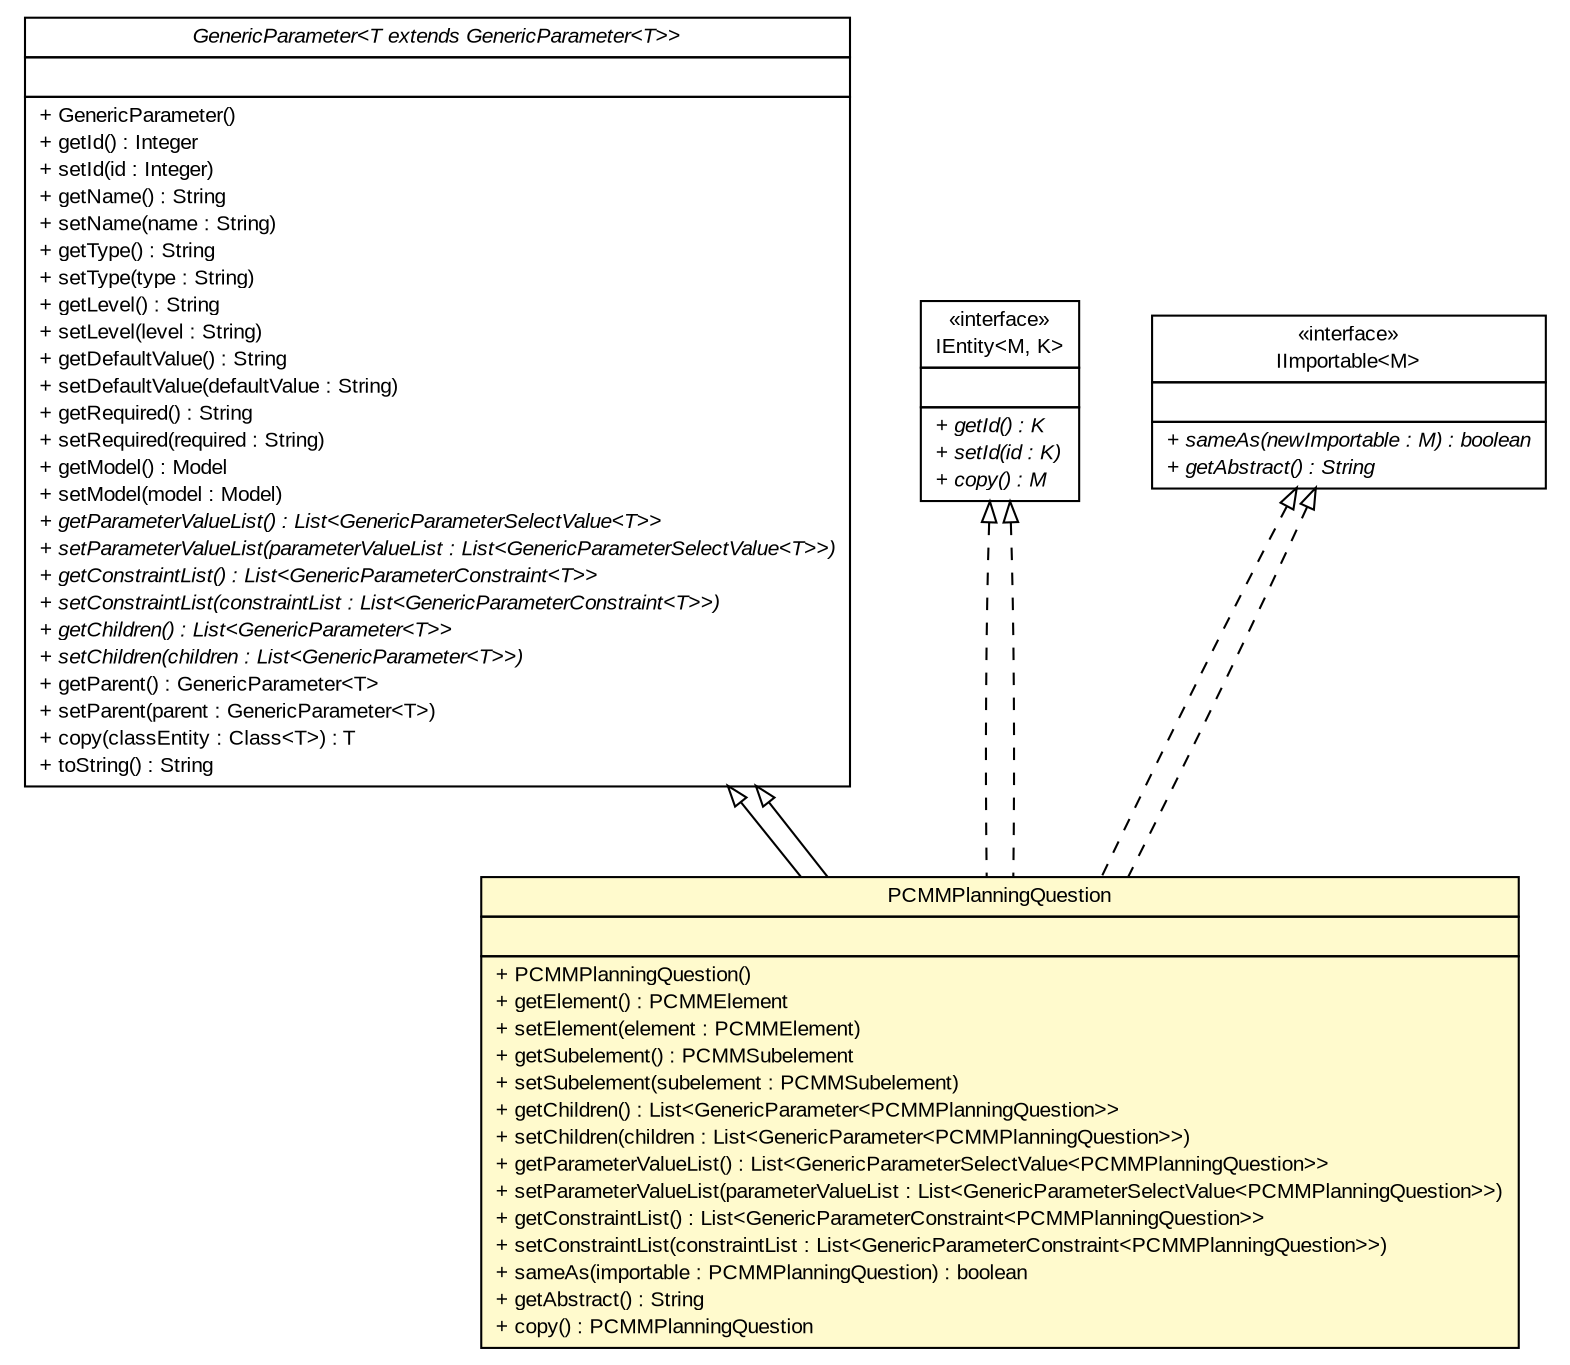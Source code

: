 #!/usr/local/bin/dot
#
# Class diagram 
# Generated by UMLGraph version R5_6-24-gf6e263 (http://www.umlgraph.org/)
#

digraph G {
	edge [fontname="arial",fontsize=10,labelfontname="arial",labelfontsize=10];
	node [fontname="arial",fontsize=10,shape=plaintext];
	nodesep=0.25;
	ranksep=0.5;
	// gov.sandia.cf.model.GenericParameter<T extends gov.sandia.cf.model.GenericParameter<T>>
	c288478 [label=<<table title="gov.sandia.cf.model.GenericParameter" border="0" cellborder="1" cellspacing="0" cellpadding="2" port="p" href="./GenericParameter.html">
		<tr><td><table border="0" cellspacing="0" cellpadding="1">
<tr><td align="center" balign="center"><font face="arial italic"> GenericParameter&lt;T extends GenericParameter&lt;T&gt;&gt; </font></td></tr>
		</table></td></tr>
		<tr><td><table border="0" cellspacing="0" cellpadding="1">
<tr><td align="left" balign="left">  </td></tr>
		</table></td></tr>
		<tr><td><table border="0" cellspacing="0" cellpadding="1">
<tr><td align="left" balign="left"> + GenericParameter() </td></tr>
<tr><td align="left" balign="left"> + getId() : Integer </td></tr>
<tr><td align="left" balign="left"> + setId(id : Integer) </td></tr>
<tr><td align="left" balign="left"> + getName() : String </td></tr>
<tr><td align="left" balign="left"> + setName(name : String) </td></tr>
<tr><td align="left" balign="left"> + getType() : String </td></tr>
<tr><td align="left" balign="left"> + setType(type : String) </td></tr>
<tr><td align="left" balign="left"> + getLevel() : String </td></tr>
<tr><td align="left" balign="left"> + setLevel(level : String) </td></tr>
<tr><td align="left" balign="left"> + getDefaultValue() : String </td></tr>
<tr><td align="left" balign="left"> + setDefaultValue(defaultValue : String) </td></tr>
<tr><td align="left" balign="left"> + getRequired() : String </td></tr>
<tr><td align="left" balign="left"> + setRequired(required : String) </td></tr>
<tr><td align="left" balign="left"> + getModel() : Model </td></tr>
<tr><td align="left" balign="left"> + setModel(model : Model) </td></tr>
<tr><td align="left" balign="left"><font face="arial italic" point-size="10.0"> + getParameterValueList() : List&lt;GenericParameterSelectValue&lt;T&gt;&gt; </font></td></tr>
<tr><td align="left" balign="left"><font face="arial italic" point-size="10.0"> + setParameterValueList(parameterValueList : List&lt;GenericParameterSelectValue&lt;T&gt;&gt;) </font></td></tr>
<tr><td align="left" balign="left"><font face="arial italic" point-size="10.0"> + getConstraintList() : List&lt;GenericParameterConstraint&lt;T&gt;&gt; </font></td></tr>
<tr><td align="left" balign="left"><font face="arial italic" point-size="10.0"> + setConstraintList(constraintList : List&lt;GenericParameterConstraint&lt;T&gt;&gt;) </font></td></tr>
<tr><td align="left" balign="left"><font face="arial italic" point-size="10.0"> + getChildren() : List&lt;GenericParameter&lt;T&gt;&gt; </font></td></tr>
<tr><td align="left" balign="left"><font face="arial italic" point-size="10.0"> + setChildren(children : List&lt;GenericParameter&lt;T&gt;&gt;) </font></td></tr>
<tr><td align="left" balign="left"> + getParent() : GenericParameter&lt;T&gt; </td></tr>
<tr><td align="left" balign="left"> + setParent(parent : GenericParameter&lt;T&gt;) </td></tr>
<tr><td align="left" balign="left"> + copy(classEntity : Class&lt;T&gt;) : T </td></tr>
<tr><td align="left" balign="left"> + toString() : String </td></tr>
		</table></td></tr>
		</table>>, URL="./GenericParameter.html", fontname="arial", fontcolor="black", fontsize=10.0];
	// gov.sandia.cf.model.IEntity<M, K>
	c288491 [label=<<table title="gov.sandia.cf.model.IEntity" border="0" cellborder="1" cellspacing="0" cellpadding="2" port="p" href="./IEntity.html">
		<tr><td><table border="0" cellspacing="0" cellpadding="1">
<tr><td align="center" balign="center"> &#171;interface&#187; </td></tr>
<tr><td align="center" balign="center"> IEntity&lt;M, K&gt; </td></tr>
		</table></td></tr>
		<tr><td><table border="0" cellspacing="0" cellpadding="1">
<tr><td align="left" balign="left">  </td></tr>
		</table></td></tr>
		<tr><td><table border="0" cellspacing="0" cellpadding="1">
<tr><td align="left" balign="left"><font face="arial italic" point-size="10.0"> + getId() : K </font></td></tr>
<tr><td align="left" balign="left"><font face="arial italic" point-size="10.0"> + setId(id : K) </font></td></tr>
<tr><td align="left" balign="left"><font face="arial italic" point-size="10.0"> + copy() : M </font></td></tr>
		</table></td></tr>
		</table>>, URL="./IEntity.html", fontname="arial", fontcolor="black", fontsize=10.0];
	// gov.sandia.cf.model.IImportable<M>
	c288495 [label=<<table title="gov.sandia.cf.model.IImportable" border="0" cellborder="1" cellspacing="0" cellpadding="2" port="p" href="./IImportable.html">
		<tr><td><table border="0" cellspacing="0" cellpadding="1">
<tr><td align="center" balign="center"> &#171;interface&#187; </td></tr>
<tr><td align="center" balign="center"> IImportable&lt;M&gt; </td></tr>
		</table></td></tr>
		<tr><td><table border="0" cellspacing="0" cellpadding="1">
<tr><td align="left" balign="left">  </td></tr>
		</table></td></tr>
		<tr><td><table border="0" cellspacing="0" cellpadding="1">
<tr><td align="left" balign="left"><font face="arial italic" point-size="10.0"> + sameAs(newImportable : M) : boolean </font></td></tr>
<tr><td align="left" balign="left"><font face="arial italic" point-size="10.0"> + getAbstract() : String </font></td></tr>
		</table></td></tr>
		</table>>, URL="./IImportable.html", fontname="arial", fontcolor="black", fontsize=10.0];
	// gov.sandia.cf.model.PCMMPlanningQuestion
	c288529 [label=<<table title="gov.sandia.cf.model.PCMMPlanningQuestion" border="0" cellborder="1" cellspacing="0" cellpadding="2" port="p" bgcolor="lemonChiffon" href="./PCMMPlanningQuestion.html">
		<tr><td><table border="0" cellspacing="0" cellpadding="1">
<tr><td align="center" balign="center"> PCMMPlanningQuestion </td></tr>
		</table></td></tr>
		<tr><td><table border="0" cellspacing="0" cellpadding="1">
<tr><td align="left" balign="left">  </td></tr>
		</table></td></tr>
		<tr><td><table border="0" cellspacing="0" cellpadding="1">
<tr><td align="left" balign="left"> + PCMMPlanningQuestion() </td></tr>
<tr><td align="left" balign="left"> + getElement() : PCMMElement </td></tr>
<tr><td align="left" balign="left"> + setElement(element : PCMMElement) </td></tr>
<tr><td align="left" balign="left"> + getSubelement() : PCMMSubelement </td></tr>
<tr><td align="left" balign="left"> + setSubelement(subelement : PCMMSubelement) </td></tr>
<tr><td align="left" balign="left"> + getChildren() : List&lt;GenericParameter&lt;PCMMPlanningQuestion&gt;&gt; </td></tr>
<tr><td align="left" balign="left"> + setChildren(children : List&lt;GenericParameter&lt;PCMMPlanningQuestion&gt;&gt;) </td></tr>
<tr><td align="left" balign="left"> + getParameterValueList() : List&lt;GenericParameterSelectValue&lt;PCMMPlanningQuestion&gt;&gt; </td></tr>
<tr><td align="left" balign="left"> + setParameterValueList(parameterValueList : List&lt;GenericParameterSelectValue&lt;PCMMPlanningQuestion&gt;&gt;) </td></tr>
<tr><td align="left" balign="left"> + getConstraintList() : List&lt;GenericParameterConstraint&lt;PCMMPlanningQuestion&gt;&gt; </td></tr>
<tr><td align="left" balign="left"> + setConstraintList(constraintList : List&lt;GenericParameterConstraint&lt;PCMMPlanningQuestion&gt;&gt;) </td></tr>
<tr><td align="left" balign="left"> + sameAs(importable : PCMMPlanningQuestion) : boolean </td></tr>
<tr><td align="left" balign="left"> + getAbstract() : String </td></tr>
<tr><td align="left" balign="left"> + copy() : PCMMPlanningQuestion </td></tr>
		</table></td></tr>
		</table>>, URL="./PCMMPlanningQuestion.html", fontname="arial", fontcolor="black", fontsize=10.0];
	//gov.sandia.cf.model.PCMMPlanningQuestion extends gov.sandia.cf.model.GenericParameter<gov.sandia.cf.model.PCMMPlanningQuestion>
	c288478:p -> c288529:p [dir=back,arrowtail=empty];
	//gov.sandia.cf.model.PCMMPlanningQuestion implements gov.sandia.cf.model.IEntity<M, K>
	c288491:p -> c288529:p [dir=back,arrowtail=empty,style=dashed];
	//gov.sandia.cf.model.PCMMPlanningQuestion implements gov.sandia.cf.model.IImportable<M>
	c288495:p -> c288529:p [dir=back,arrowtail=empty,style=dashed];
	//gov.sandia.cf.model.PCMMPlanningQuestion extends gov.sandia.cf.model.GenericParameter<gov.sandia.cf.model.PCMMPlanningQuestion>
	c288478:p -> c288529:p [dir=back,arrowtail=empty];
	//gov.sandia.cf.model.PCMMPlanningQuestion implements gov.sandia.cf.model.IEntity<M, K>
	c288491:p -> c288529:p [dir=back,arrowtail=empty,style=dashed];
	//gov.sandia.cf.model.PCMMPlanningQuestion implements gov.sandia.cf.model.IImportable<M>
	c288495:p -> c288529:p [dir=back,arrowtail=empty,style=dashed];
}

